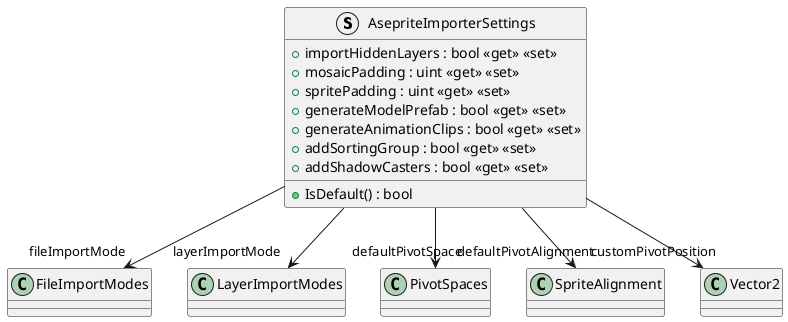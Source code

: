 @startuml
struct AsepriteImporterSettings {
    + importHiddenLayers : bool <<get>> <<set>>
    + mosaicPadding : uint <<get>> <<set>>
    + spritePadding : uint <<get>> <<set>>
    + generateModelPrefab : bool <<get>> <<set>>
    + generateAnimationClips : bool <<get>> <<set>>
    + addSortingGroup : bool <<get>> <<set>>
    + addShadowCasters : bool <<get>> <<set>>
    + IsDefault() : bool
}
AsepriteImporterSettings --> "fileImportMode" FileImportModes
AsepriteImporterSettings --> "layerImportMode" LayerImportModes
AsepriteImporterSettings --> "defaultPivotSpace" PivotSpaces
AsepriteImporterSettings --> "defaultPivotAlignment" SpriteAlignment
AsepriteImporterSettings --> "customPivotPosition" Vector2
@enduml
